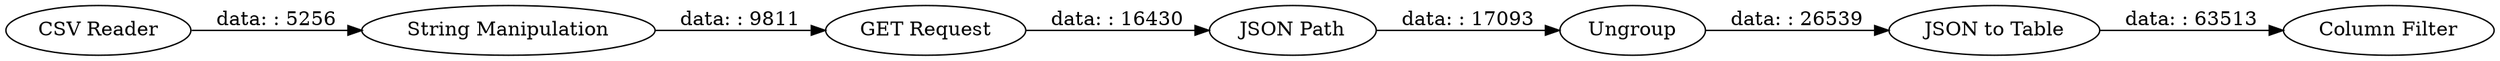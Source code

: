 digraph {
	"-7114821999085112042_7" [label="JSON to Table"]
	"-7114821999085112042_9" [label=Ungroup]
	"-7114821999085112042_10" [label="Column Filter"]
	"-7114821999085112042_4" [label="GET Request"]
	"-7114821999085112042_8" [label="JSON Path"]
	"-7114821999085112042_1" [label="CSV Reader"]
	"-7114821999085112042_5" [label="String Manipulation"]
	"-7114821999085112042_4" -> "-7114821999085112042_8" [label="data: : 16430"]
	"-7114821999085112042_8" -> "-7114821999085112042_9" [label="data: : 17093"]
	"-7114821999085112042_5" -> "-7114821999085112042_4" [label="data: : 9811"]
	"-7114821999085112042_7" -> "-7114821999085112042_10" [label="data: : 63513"]
	"-7114821999085112042_9" -> "-7114821999085112042_7" [label="data: : 26539"]
	"-7114821999085112042_1" -> "-7114821999085112042_5" [label="data: : 5256"]
	rankdir=LR
}

